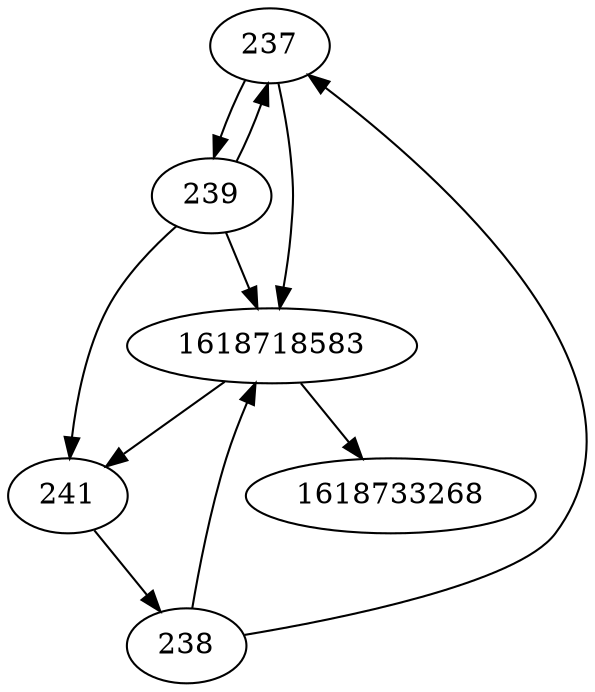 strict digraph  {
237;
238;
239;
241;
1618733268;
1618718583;
237 -> 239;
237 -> 1618718583;
238 -> 237;
238 -> 1618718583;
239 -> 237;
239 -> 1618718583;
239 -> 241;
241 -> 238;
1618718583 -> 241;
1618718583 -> 1618733268;
}
